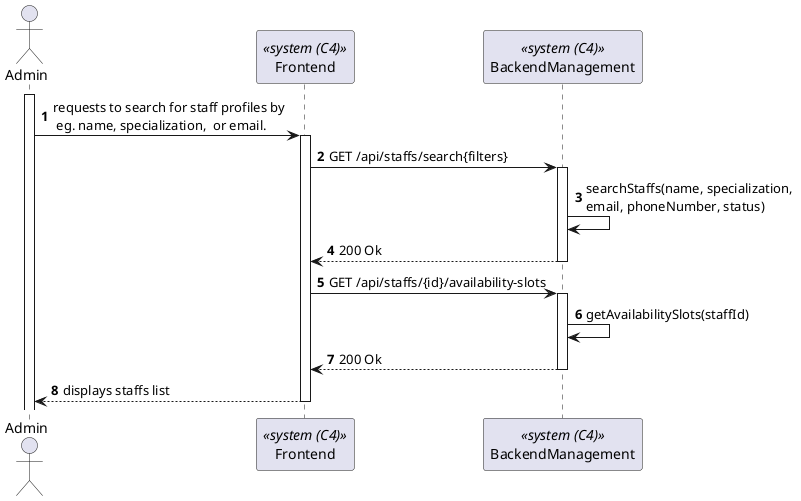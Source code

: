 @startuml

autonumber
actor Admin as "Admin"
participant Frontend as "Frontend" <<system (C4)>>
participant Backend as "BackendManagement" <<system (C4)>>


activate Admin
Admin -> Frontend : requests to search for staff profiles by \n eg. name, specialization,  or email.

activate Frontend
Frontend -> Backend : GET /api/staffs/search{filters}
activate Backend

Backend -> Backend : searchStaffs(name, specialization, \nemail, phoneNumber, status)
Frontend <-- Backend : 200 Ok

deactivate Backend


Frontend -> Backend : GET /api/staffs/{id}/availability-slots
activate Backend

Backend -> Backend : getAvailabilitySlots(staffId)
Frontend <-- Backend : 200 Ok

deactivate Backend
Frontend --> Admin : displays staffs list

deactivate Frontend


@enduml
